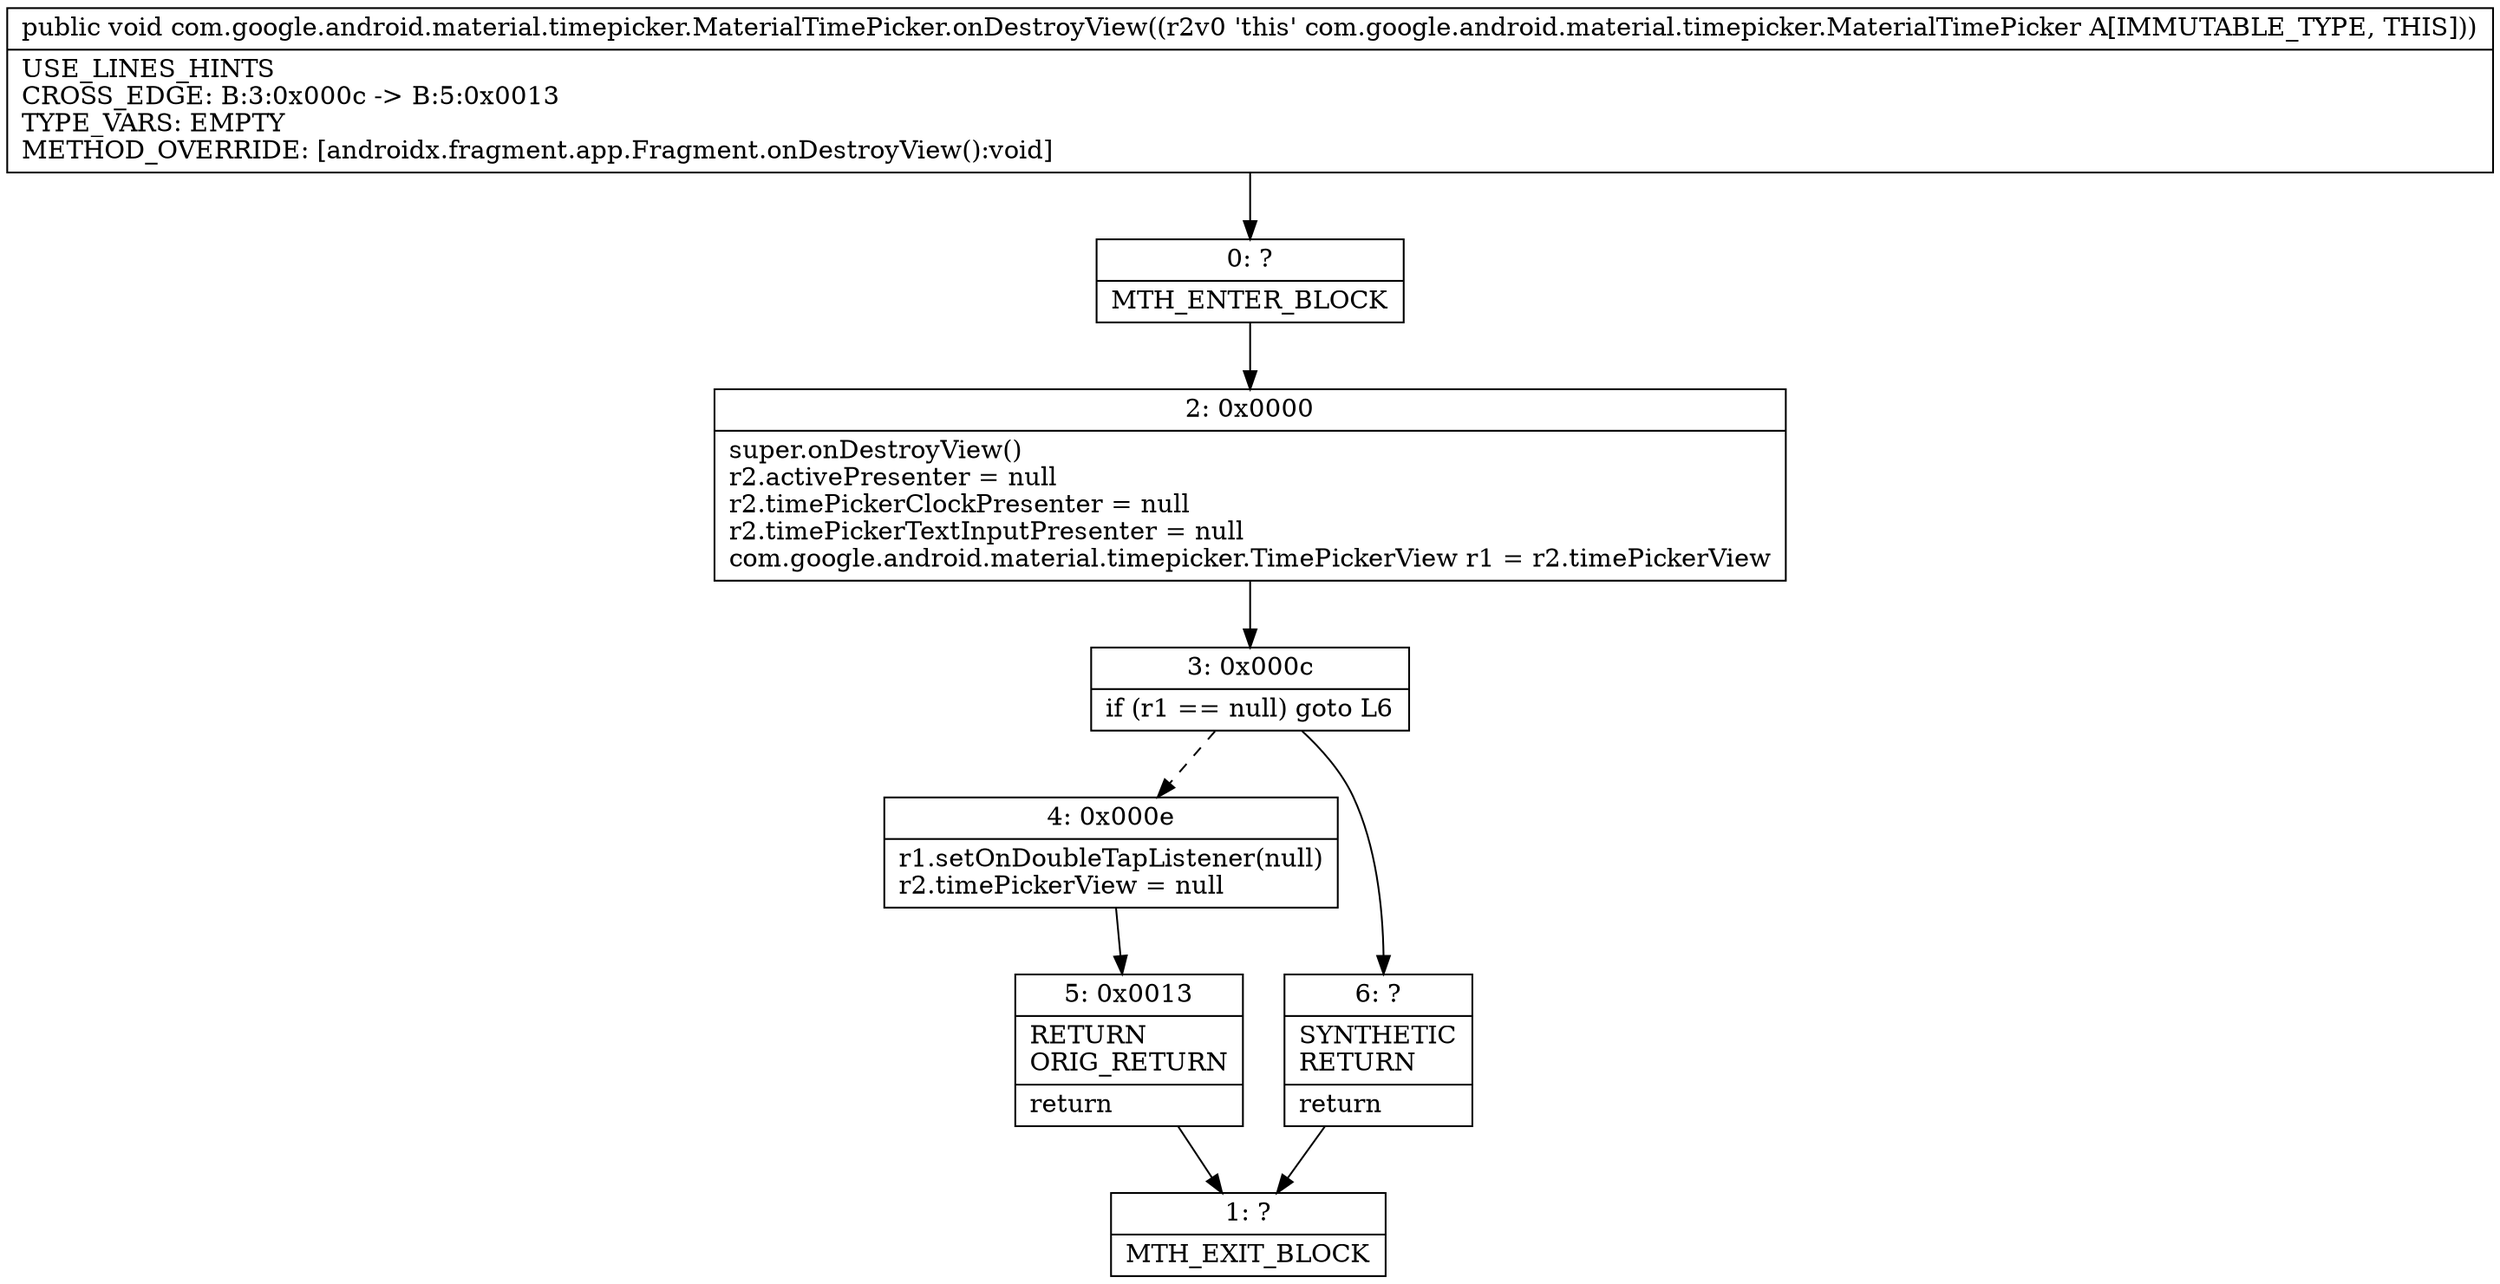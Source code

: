 digraph "CFG forcom.google.android.material.timepicker.MaterialTimePicker.onDestroyView()V" {
Node_0 [shape=record,label="{0\:\ ?|MTH_ENTER_BLOCK\l}"];
Node_2 [shape=record,label="{2\:\ 0x0000|super.onDestroyView()\lr2.activePresenter = null\lr2.timePickerClockPresenter = null\lr2.timePickerTextInputPresenter = null\lcom.google.android.material.timepicker.TimePickerView r1 = r2.timePickerView\l}"];
Node_3 [shape=record,label="{3\:\ 0x000c|if (r1 == null) goto L6\l}"];
Node_4 [shape=record,label="{4\:\ 0x000e|r1.setOnDoubleTapListener(null)\lr2.timePickerView = null\l}"];
Node_5 [shape=record,label="{5\:\ 0x0013|RETURN\lORIG_RETURN\l|return\l}"];
Node_1 [shape=record,label="{1\:\ ?|MTH_EXIT_BLOCK\l}"];
Node_6 [shape=record,label="{6\:\ ?|SYNTHETIC\lRETURN\l|return\l}"];
MethodNode[shape=record,label="{public void com.google.android.material.timepicker.MaterialTimePicker.onDestroyView((r2v0 'this' com.google.android.material.timepicker.MaterialTimePicker A[IMMUTABLE_TYPE, THIS]))  | USE_LINES_HINTS\lCROSS_EDGE: B:3:0x000c \-\> B:5:0x0013\lTYPE_VARS: EMPTY\lMETHOD_OVERRIDE: [androidx.fragment.app.Fragment.onDestroyView():void]\l}"];
MethodNode -> Node_0;Node_0 -> Node_2;
Node_2 -> Node_3;
Node_3 -> Node_4[style=dashed];
Node_3 -> Node_6;
Node_4 -> Node_5;
Node_5 -> Node_1;
Node_6 -> Node_1;
}

